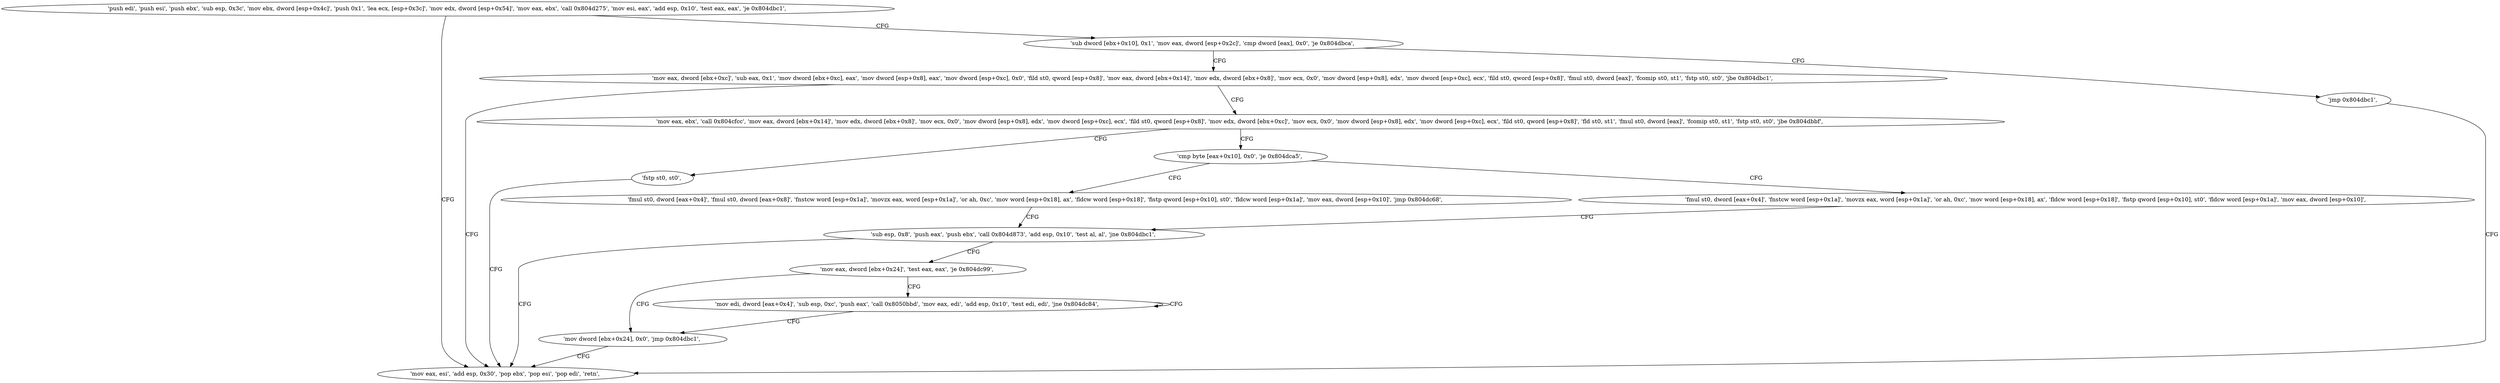 digraph "func" {
"134536076" [label = "'push edi', 'push esi', 'push ebx', 'sub esp, 0x3c', 'mov ebx, dword [esp+0x4c]', 'push 0x1', 'lea ecx, [esp+0x3c]', 'mov edx, dword [esp+0x54]', 'mov eax, ebx', 'call 0x804d275', 'mov esi, eax', 'add esp, 0x10', 'test eax, eax', 'je 0x804dbc1', " ]
"134536129" [label = "'mov eax, esi', 'add esp, 0x30', 'pop ebx', 'pop esi', 'pop edi', 'retn', " ]
"134536112" [label = "'sub dword [ebx+0x10], 0x1', 'mov eax, dword [esp+0x2c]', 'cmp dword [eax], 0x0', 'je 0x804dbca', " ]
"134536138" [label = "'mov eax, dword [ebx+0xc]', 'sub eax, 0x1', 'mov dword [ebx+0xc], eax', 'mov dword [esp+0x8], eax', 'mov dword [esp+0xc], 0x0', 'fild st0, qword [esp+0x8]', 'mov eax, dword [ebx+0x14]', 'mov edx, dword [ebx+0x8]', 'mov ecx, 0x0', 'mov dword [esp+0x8], edx', 'mov dword [esp+0xc], ecx', 'fild st0, qword [esp+0x8]', 'fmul st0, dword [eax]', 'fcomip st0, st1', 'fstp st0, st0', 'jbe 0x804dbc1', " ]
"134536125" [label = "'jmp 0x804dbc1', " ]
"134536194" [label = "'mov eax, ebx', 'call 0x804cfcc', 'mov eax, dword [ebx+0x14]', 'mov edx, dword [ebx+0x8]', 'mov ecx, 0x0', 'mov dword [esp+0x8], edx', 'mov dword [esp+0xc], ecx', 'fild st0, qword [esp+0x8]', 'mov edx, dword [ebx+0xc]', 'mov ecx, 0x0', 'mov dword [esp+0x8], edx', 'mov dword [esp+0xc], ecx', 'fild st0, qword [esp+0x8]', 'fld st0, st1', 'fmul st0, dword [eax]', 'fcomip st0, st1', 'fstp st0, st0', 'jbe 0x804dbbf', " ]
"134536127" [label = "'fstp st0, st0', " ]
"134536254" [label = "'cmp byte [eax+0x10], 0x0', 'je 0x804dca5', " ]
"134536357" [label = "'fmul st0, dword [eax+0x4]', 'fmul st0, dword [eax+0x8]', 'fnstcw word [esp+0x1a]', 'movzx eax, word [esp+0x1a]', 'or ah, 0xc', 'mov word [esp+0x18], ax', 'fldcw word [esp+0x18]', 'fistp qword [esp+0x10], st0', 'fldcw word [esp+0x1a]', 'mov eax, dword [esp+0x10]', 'jmp 0x804dc68', " ]
"134536260" [label = "'fmul st0, dword [eax+0x4]', 'fnstcw word [esp+0x1a]', 'movzx eax, word [esp+0x1a]', 'or ah, 0xc', 'mov word [esp+0x18], ax', 'fldcw word [esp+0x18]', 'fistp qword [esp+0x10], st0', 'fldcw word [esp+0x1a]', 'mov eax, dword [esp+0x10]', " ]
"134536296" [label = "'sub esp, 0x8', 'push eax', 'push ebx', 'call 0x804d873', 'add esp, 0x10', 'test al, al', 'jne 0x804dbc1', " ]
"134536317" [label = "'mov eax, dword [ebx+0x24]', 'test eax, eax', 'je 0x804dc99', " ]
"134536345" [label = "'mov dword [ebx+0x24], 0x0', 'jmp 0x804dbc1', " ]
"134536324" [label = "'mov edi, dword [eax+0x4]', 'sub esp, 0xc', 'push eax', 'call 0x8050bbd', 'mov eax, edi', 'add esp, 0x10', 'test edi, edi', 'jne 0x804dc84', " ]
"134536076" -> "134536129" [ label = "CFG" ]
"134536076" -> "134536112" [ label = "CFG" ]
"134536112" -> "134536138" [ label = "CFG" ]
"134536112" -> "134536125" [ label = "CFG" ]
"134536138" -> "134536129" [ label = "CFG" ]
"134536138" -> "134536194" [ label = "CFG" ]
"134536125" -> "134536129" [ label = "CFG" ]
"134536194" -> "134536127" [ label = "CFG" ]
"134536194" -> "134536254" [ label = "CFG" ]
"134536127" -> "134536129" [ label = "CFG" ]
"134536254" -> "134536357" [ label = "CFG" ]
"134536254" -> "134536260" [ label = "CFG" ]
"134536357" -> "134536296" [ label = "CFG" ]
"134536260" -> "134536296" [ label = "CFG" ]
"134536296" -> "134536129" [ label = "CFG" ]
"134536296" -> "134536317" [ label = "CFG" ]
"134536317" -> "134536345" [ label = "CFG" ]
"134536317" -> "134536324" [ label = "CFG" ]
"134536345" -> "134536129" [ label = "CFG" ]
"134536324" -> "134536324" [ label = "CFG" ]
"134536324" -> "134536345" [ label = "CFG" ]
}
